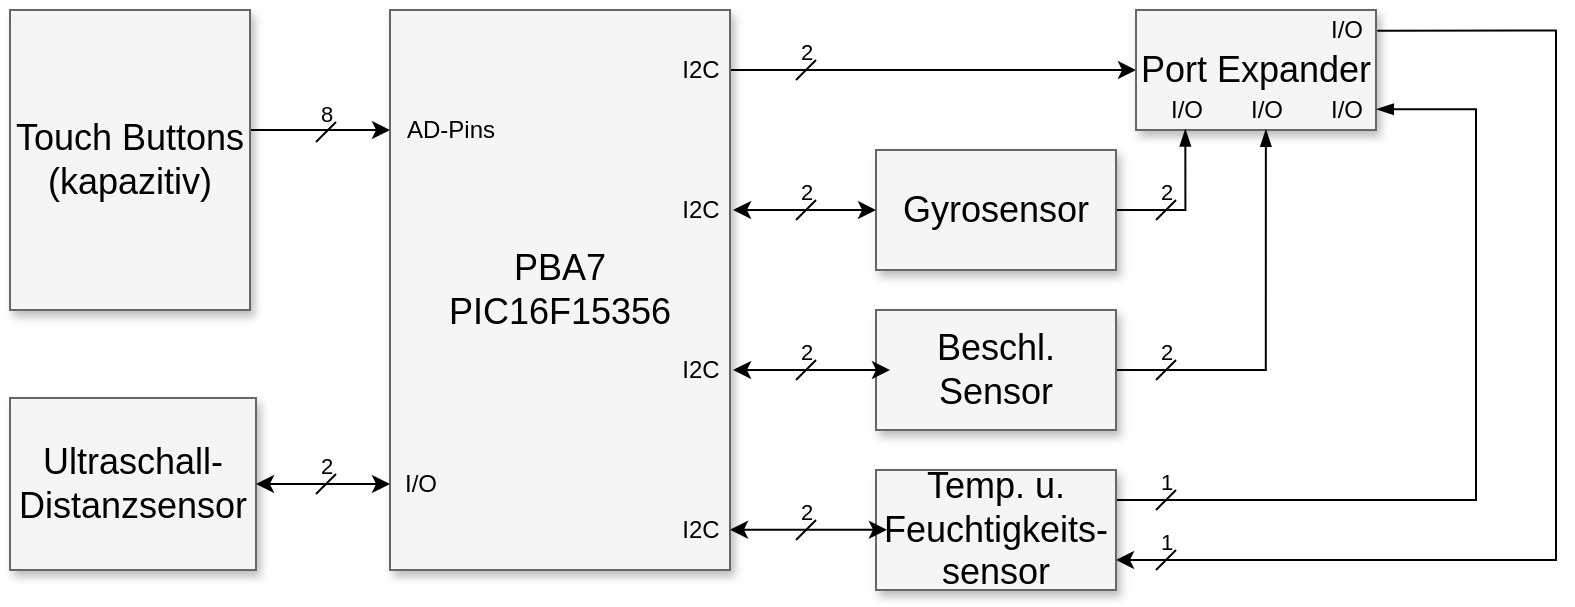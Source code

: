 <mxfile version="13.2.4" type="device"><diagram name="Page-1" id="90a13364-a465-7bf4-72fc-28e22215d7a0"><mxGraphModel dx="905" dy="680" grid="1" gridSize="10" guides="1" tooltips="1" connect="1" arrows="1" fold="1" page="1" pageScale="1.5" pageWidth="1169" pageHeight="826" background="#ffffff" math="0" shadow="0"><root><mxCell id="0" style=";html=1;"/><mxCell id="1" style=";html=1;" parent="0"/><mxCell id="3a17f1ce550125da-13" style="edgeStyle=elbowEdgeStyle;rounded=0;html=1;startArrow=none;startFill=0;jettySize=auto;orthogonalLoop=1;fontSize=18;elbow=vertical;" parent="1" source="3a17f1ce550125da-2" target="3a17f1ce550125da-4" edge="1"><mxGeometry relative="1" as="geometry"/></mxCell><mxCell id="3a17f1ce550125da-2" value="PBA7&lt;br&gt;PIC16F15356" style="whiteSpace=wrap;html=1;shadow=1;fontSize=18;fillColor=#f5f5f5;strokeColor=#666666;" parent="1" vertex="1"><mxGeometry x="787" y="454" width="170" height="280" as="geometry"/></mxCell><mxCell id="oOIX-B6TZ6l9JJAt9Oh3-23" style="edgeStyle=orthogonalEdgeStyle;rounded=0;orthogonalLoop=1;jettySize=auto;html=1;entryX=1;entryY=0.75;entryDx=0;entryDy=0;labelBackgroundColor=none;exitX=1.022;exitY=0.517;exitDx=0;exitDy=0;exitPerimeter=0;" edge="1" parent="1" source="oOIX-B6TZ6l9JJAt9Oh3-25" target="3a17f1ce550125da-7"><mxGeometry relative="1" as="geometry"><Array as="points"><mxPoint x="1370" y="464"/><mxPoint x="1370" y="729"/></Array></mxGeometry></mxCell><mxCell id="3a17f1ce550125da-4" value="Port Expander" style="whiteSpace=wrap;html=1;shadow=1;fontSize=18;fillColor=#f5f5f5;strokeColor=#666666;" parent="1" vertex="1"><mxGeometry x="1160" y="454" width="120" height="60" as="geometry"/></mxCell><mxCell id="oOIX-B6TZ6l9JJAt9Oh3-37" style="edgeStyle=orthogonalEdgeStyle;rounded=0;orthogonalLoop=1;jettySize=auto;html=1;entryX=0.489;entryY=0.986;entryDx=0;entryDy=0;entryPerimeter=0;labelBackgroundColor=none;endArrow=blockThin;endFill=1;" edge="1" parent="1" source="3a17f1ce550125da-5" target="oOIX-B6TZ6l9JJAt9Oh3-36"><mxGeometry relative="1" as="geometry"/></mxCell><mxCell id="3a17f1ce550125da-5" value="Gyrosensor" style="whiteSpace=wrap;html=1;shadow=1;fontSize=18;fillColor=#f5f5f5;strokeColor=#666666;" parent="1" vertex="1"><mxGeometry x="1030" y="524" width="120" height="60" as="geometry"/></mxCell><mxCell id="oOIX-B6TZ6l9JJAt9Oh3-38" style="edgeStyle=orthogonalEdgeStyle;rounded=0;orthogonalLoop=1;jettySize=auto;html=1;entryX=0.498;entryY=0.992;entryDx=0;entryDy=0;entryPerimeter=0;labelBackgroundColor=none;endArrow=blockThin;endFill=1;" edge="1" parent="1" source="3a17f1ce550125da-6" target="oOIX-B6TZ6l9JJAt9Oh3-34"><mxGeometry relative="1" as="geometry"/></mxCell><mxCell id="3a17f1ce550125da-6" value="Beschl. Sensor" style="whiteSpace=wrap;html=1;shadow=1;fontSize=18;fillColor=#f5f5f5;strokeColor=#666666;" parent="1" vertex="1"><mxGeometry x="1030" y="604" width="120" height="60" as="geometry"/></mxCell><mxCell id="oOIX-B6TZ6l9JJAt9Oh3-29" style="edgeStyle=orthogonalEdgeStyle;rounded=0;orthogonalLoop=1;jettySize=auto;html=1;exitX=1;exitY=0.25;exitDx=0;exitDy=0;entryX=1.013;entryY=0.48;entryDx=0;entryDy=0;entryPerimeter=0;labelBackgroundColor=none;endArrow=blockThin;endFill=1;" edge="1" parent="1" source="3a17f1ce550125da-7" target="oOIX-B6TZ6l9JJAt9Oh3-27"><mxGeometry relative="1" as="geometry"><Array as="points"><mxPoint x="1330" y="699"/><mxPoint x="1330" y="504"/></Array></mxGeometry></mxCell><mxCell id="3a17f1ce550125da-7" value="Temp. u. Feuchtigkeits-sensor" style="whiteSpace=wrap;html=1;shadow=1;fontSize=18;fillColor=#f5f5f5;strokeColor=#666666;" parent="1" vertex="1"><mxGeometry x="1030" y="684" width="120" height="60" as="geometry"/></mxCell><mxCell id="3a17f1ce550125da-20" style="edgeStyle=elbowEdgeStyle;rounded=0;html=1;startArrow=none;startFill=0;jettySize=auto;orthogonalLoop=1;fontSize=18;elbow=vertical;" parent="1" source="3a17f1ce550125da-8" target="3a17f1ce550125da-2" edge="1"><mxGeometry relative="1" as="geometry"><Array as="points"><mxPoint x="757" y="514"/></Array></mxGeometry></mxCell><mxCell id="3a17f1ce550125da-8" value="Touch Buttons (kapazitiv)" style="whiteSpace=wrap;html=1;shadow=1;fontSize=18;fillColor=#f5f5f5;strokeColor=#666666;" parent="1" vertex="1"><mxGeometry x="597" y="454" width="120" height="150" as="geometry"/></mxCell><mxCell id="3a17f1ce550125da-9" value="Ultraschall-Distanzsensor" style="whiteSpace=wrap;html=1;shadow=1;fontSize=18;fillColor=#f5f5f5;strokeColor=#666666;" parent="1" vertex="1"><mxGeometry x="597" y="648" width="123" height="86" as="geometry"/></mxCell><mxCell id="oOIX-B6TZ6l9JJAt9Oh3-1" value="" style="endArrow=classic;startArrow=classic;html=1;exitX=1;exitY=0.5;exitDx=0;exitDy=0;" edge="1" parent="1" source="3a17f1ce550125da-9" target="oOIX-B6TZ6l9JJAt9Oh3-9"><mxGeometry width="50" height="50" relative="1" as="geometry"><mxPoint x="780" y="670" as="sourcePoint"/><mxPoint x="830" y="620" as="targetPoint"/></mxGeometry></mxCell><mxCell id="oOIX-B6TZ6l9JJAt9Oh3-2" value="" style="endArrow=classic;startArrow=classic;html=1;exitX=0;exitY=0.5;exitDx=0;exitDy=0;entryX=1.009;entryY=0.357;entryDx=0;entryDy=0;entryPerimeter=0;" edge="1" parent="1" source="3a17f1ce550125da-5" target="3a17f1ce550125da-2"><mxGeometry width="50" height="50" relative="1" as="geometry"><mxPoint x="1020" y="640" as="sourcePoint"/><mxPoint x="1070" y="590" as="targetPoint"/></mxGeometry></mxCell><mxCell id="oOIX-B6TZ6l9JJAt9Oh3-4" value="" style="endArrow=classic;startArrow=classic;html=1;exitX=0;exitY=0.5;exitDx=0;exitDy=0;entryX=1.009;entryY=0.357;entryDx=0;entryDy=0;entryPerimeter=0;" edge="1" parent="1"><mxGeometry width="50" height="50" relative="1" as="geometry"><mxPoint x="1037" y="634.04" as="sourcePoint"/><mxPoint x="958.53" y="634" as="targetPoint"/></mxGeometry></mxCell><mxCell id="oOIX-B6TZ6l9JJAt9Oh3-5" value="" style="endArrow=classic;startArrow=classic;html=1;exitX=0;exitY=0.5;exitDx=0;exitDy=0;entryX=1.009;entryY=0.357;entryDx=0;entryDy=0;entryPerimeter=0;" edge="1" parent="1"><mxGeometry width="50" height="50" relative="1" as="geometry"><mxPoint x="1035.47" y="713.9" as="sourcePoint"/><mxPoint x="957" y="713.86" as="targetPoint"/></mxGeometry></mxCell><mxCell id="oOIX-B6TZ6l9JJAt9Oh3-6" value="I2C" style="text;html=1;align=center;verticalAlign=middle;resizable=0;points=[];autosize=1;" vertex="1" parent="1"><mxGeometry x="927" y="544" width="30" height="20" as="geometry"/></mxCell><mxCell id="oOIX-B6TZ6l9JJAt9Oh3-7" value="I2C" style="text;html=1;align=center;verticalAlign=middle;resizable=0;points=[];autosize=1;" vertex="1" parent="1"><mxGeometry x="927" y="624" width="30" height="20" as="geometry"/></mxCell><mxCell id="oOIX-B6TZ6l9JJAt9Oh3-8" value="I2C" style="text;html=1;align=center;verticalAlign=middle;resizable=0;points=[];autosize=1;" vertex="1" parent="1"><mxGeometry x="927" y="704" width="30" height="20" as="geometry"/></mxCell><mxCell id="oOIX-B6TZ6l9JJAt9Oh3-9" value="I/O" style="text;html=1;align=center;verticalAlign=middle;resizable=0;points=[];autosize=1;" vertex="1" parent="1"><mxGeometry x="787" y="681" width="30" height="20" as="geometry"/></mxCell><mxCell id="oOIX-B6TZ6l9JJAt9Oh3-10" value="AD-Pins" style="text;html=1;align=center;verticalAlign=middle;resizable=0;points=[];autosize=1;" vertex="1" parent="1"><mxGeometry x="787" y="504" width="60" height="20" as="geometry"/></mxCell><mxCell id="oOIX-B6TZ6l9JJAt9Oh3-12" value="8" style="endArrow=none;html=1;verticalAlign=bottom;labelBackgroundColor=none;" edge="1" parent="1"><mxGeometry width="50" height="50" relative="1" as="geometry"><mxPoint x="750" y="520" as="sourcePoint"/><mxPoint x="760" y="510" as="targetPoint"/></mxGeometry></mxCell><mxCell id="oOIX-B6TZ6l9JJAt9Oh3-15" value="2" style="endArrow=none;html=1;verticalAlign=bottom;labelBackgroundColor=none;" edge="1" parent="1"><mxGeometry width="50" height="50" relative="1" as="geometry"><mxPoint x="750" y="696" as="sourcePoint"/><mxPoint x="760" y="686" as="targetPoint"/></mxGeometry></mxCell><mxCell id="oOIX-B6TZ6l9JJAt9Oh3-16" value="2" style="endArrow=none;html=1;verticalAlign=bottom;labelBackgroundColor=none;" edge="1" parent="1"><mxGeometry width="50" height="50" relative="1" as="geometry"><mxPoint x="990" y="559" as="sourcePoint"/><mxPoint x="1000" y="549" as="targetPoint"/></mxGeometry></mxCell><mxCell id="oOIX-B6TZ6l9JJAt9Oh3-17" value="2" style="endArrow=none;html=1;verticalAlign=bottom;labelBackgroundColor=none;" edge="1" parent="1"><mxGeometry width="50" height="50" relative="1" as="geometry"><mxPoint x="990" y="639" as="sourcePoint"/><mxPoint x="1000" y="629" as="targetPoint"/></mxGeometry></mxCell><mxCell id="oOIX-B6TZ6l9JJAt9Oh3-18" value="2" style="endArrow=none;html=1;verticalAlign=bottom;labelBackgroundColor=none;" edge="1" parent="1"><mxGeometry width="50" height="50" relative="1" as="geometry"><mxPoint x="990" y="719" as="sourcePoint"/><mxPoint x="1000" y="709" as="targetPoint"/></mxGeometry></mxCell><mxCell id="oOIX-B6TZ6l9JJAt9Oh3-19" value="2" style="endArrow=none;html=1;verticalAlign=bottom;labelBackgroundColor=none;" edge="1" parent="1"><mxGeometry width="50" height="50" relative="1" as="geometry"><mxPoint x="990" y="489" as="sourcePoint"/><mxPoint x="1000" y="479" as="targetPoint"/></mxGeometry></mxCell><mxCell id="oOIX-B6TZ6l9JJAt9Oh3-21" value="I2C" style="text;html=1;align=center;verticalAlign=middle;resizable=0;points=[];autosize=1;" vertex="1" parent="1"><mxGeometry x="927" y="474" width="30" height="20" as="geometry"/></mxCell><mxCell id="oOIX-B6TZ6l9JJAt9Oh3-25" value="I/O" style="text;html=1;align=center;verticalAlign=middle;resizable=0;points=[];autosize=1;" vertex="1" parent="1"><mxGeometry x="1250" y="454" width="30" height="20" as="geometry"/></mxCell><mxCell id="oOIX-B6TZ6l9JJAt9Oh3-27" value="I/O" style="text;html=1;align=center;verticalAlign=middle;resizable=0;points=[];autosize=1;" vertex="1" parent="1"><mxGeometry x="1250" y="494" width="30" height="20" as="geometry"/></mxCell><mxCell id="oOIX-B6TZ6l9JJAt9Oh3-30" value="1" style="endArrow=none;html=1;verticalAlign=bottom;labelBackgroundColor=none;" edge="1" parent="1"><mxGeometry width="50" height="50" relative="1" as="geometry"><mxPoint x="1170" y="704" as="sourcePoint"/><mxPoint x="1180" y="694" as="targetPoint"/></mxGeometry></mxCell><mxCell id="oOIX-B6TZ6l9JJAt9Oh3-31" value="1" style="endArrow=none;html=1;verticalAlign=bottom;labelBackgroundColor=none;" edge="1" parent="1"><mxGeometry width="50" height="50" relative="1" as="geometry"><mxPoint x="1170" y="734" as="sourcePoint"/><mxPoint x="1180" y="724" as="targetPoint"/></mxGeometry></mxCell><mxCell id="oOIX-B6TZ6l9JJAt9Oh3-34" value="I/O" style="text;html=1;align=center;verticalAlign=middle;resizable=0;points=[];autosize=1;" vertex="1" parent="1"><mxGeometry x="1210" y="494" width="30" height="20" as="geometry"/></mxCell><mxCell id="oOIX-B6TZ6l9JJAt9Oh3-36" value="I/O" style="text;html=1;align=center;verticalAlign=middle;resizable=0;points=[];autosize=1;" vertex="1" parent="1"><mxGeometry x="1170" y="494" width="30" height="20" as="geometry"/></mxCell><mxCell id="oOIX-B6TZ6l9JJAt9Oh3-39" value="2" style="endArrow=none;html=1;verticalAlign=bottom;labelBackgroundColor=none;" edge="1" parent="1"><mxGeometry width="50" height="50" relative="1" as="geometry"><mxPoint x="1170" y="639" as="sourcePoint"/><mxPoint x="1180" y="629" as="targetPoint"/></mxGeometry></mxCell><mxCell id="oOIX-B6TZ6l9JJAt9Oh3-40" value="2" style="endArrow=none;html=1;verticalAlign=bottom;labelBackgroundColor=none;" edge="1" parent="1"><mxGeometry width="50" height="50" relative="1" as="geometry"><mxPoint x="1170" y="559" as="sourcePoint"/><mxPoint x="1180" y="549" as="targetPoint"/></mxGeometry></mxCell></root></mxGraphModel></diagram></mxfile>